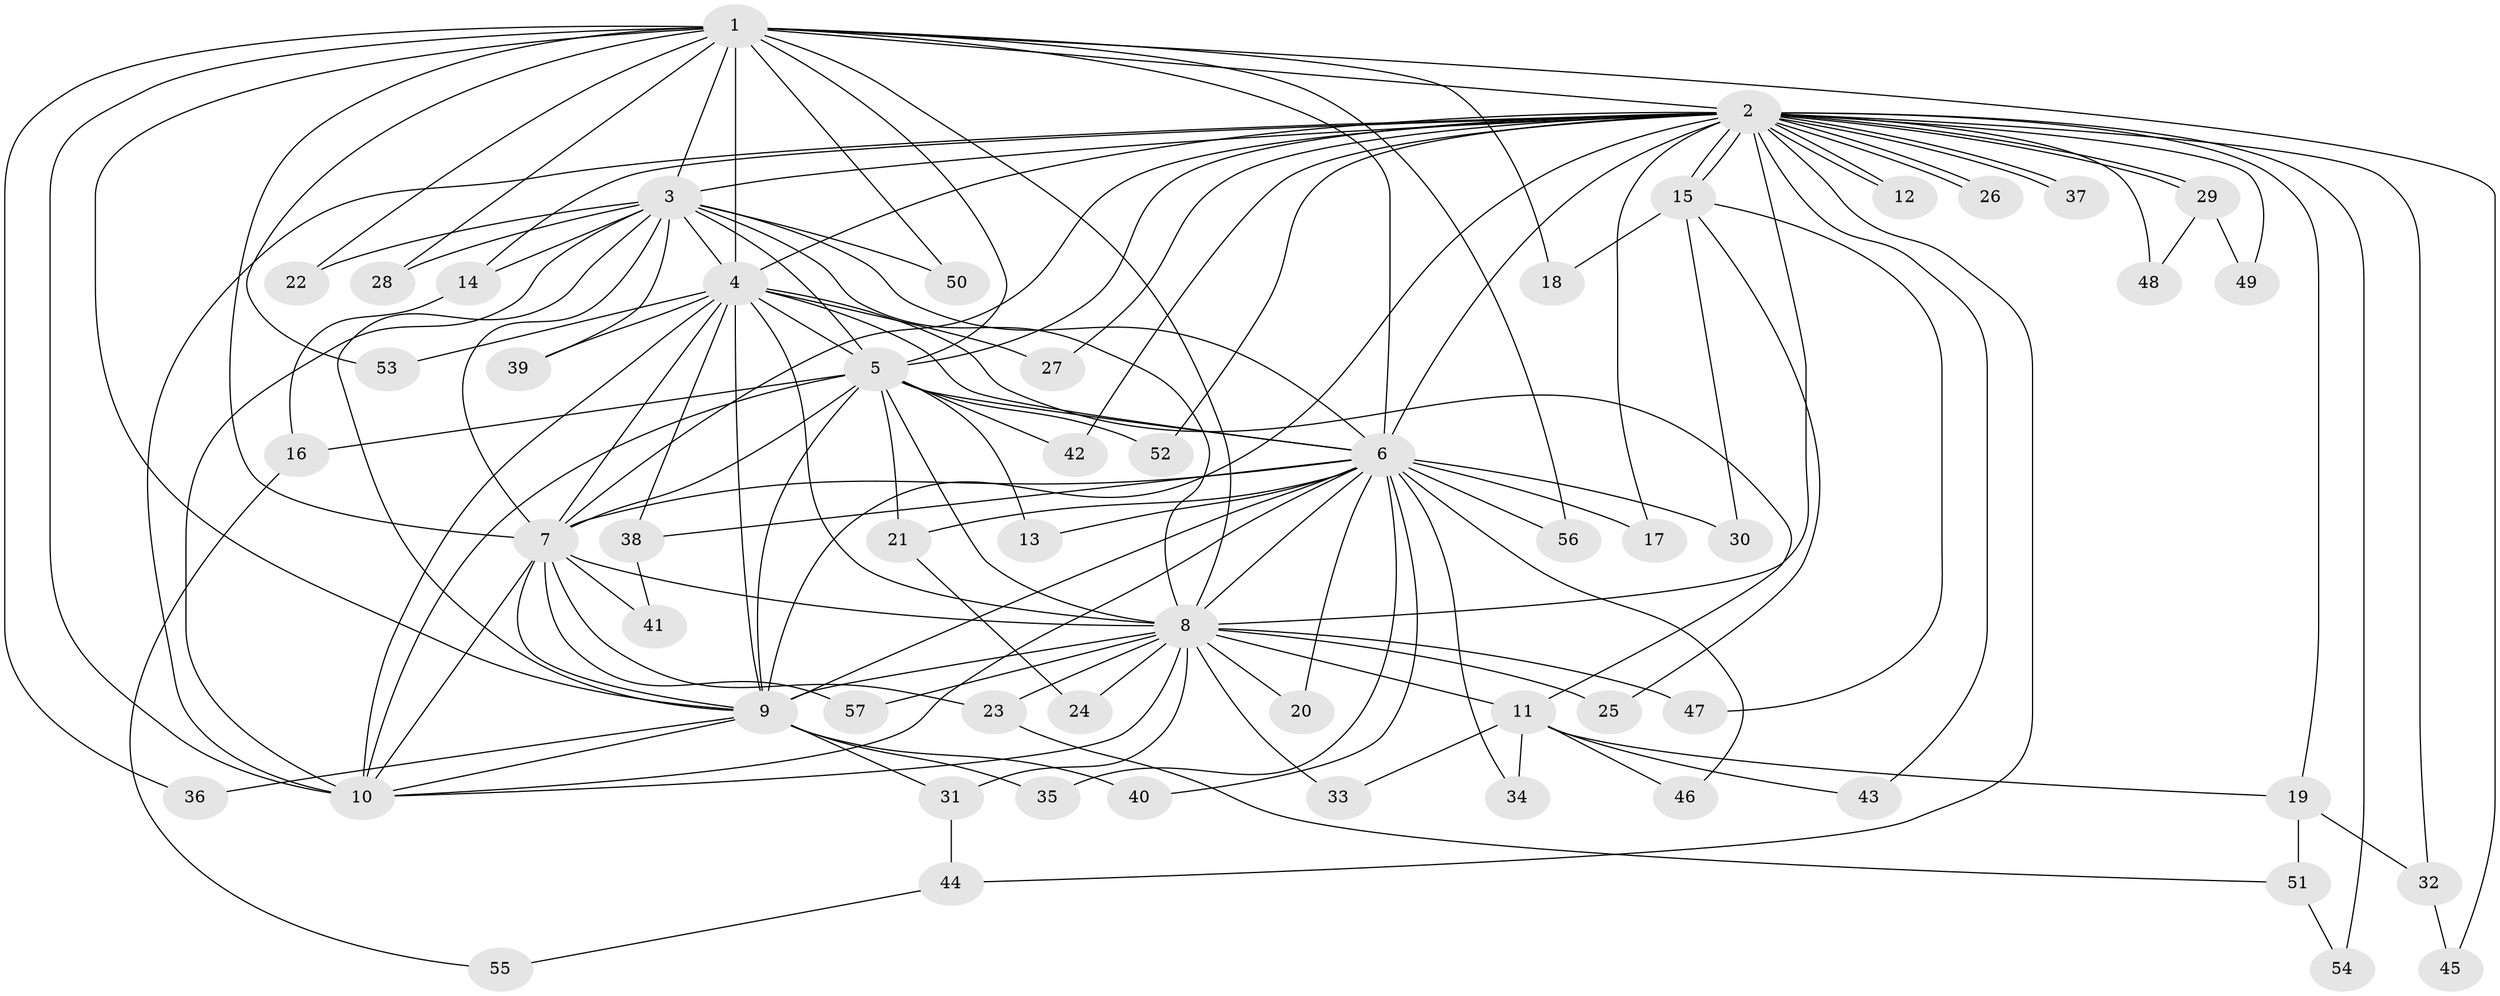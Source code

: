 // coarse degree distribution, {22: 0.022727272727272728, 30: 0.022727272727272728, 14: 0.045454545454545456, 11: 0.022727272727272728, 9: 0.022727272727272728, 6: 0.06818181818181818, 2: 0.5909090909090909, 4: 0.06818181818181818, 1: 0.022727272727272728, 3: 0.11363636363636363}
// Generated by graph-tools (version 1.1) at 2025/23/03/03/25 07:23:38]
// undirected, 57 vertices, 139 edges
graph export_dot {
graph [start="1"]
  node [color=gray90,style=filled];
  1;
  2;
  3;
  4;
  5;
  6;
  7;
  8;
  9;
  10;
  11;
  12;
  13;
  14;
  15;
  16;
  17;
  18;
  19;
  20;
  21;
  22;
  23;
  24;
  25;
  26;
  27;
  28;
  29;
  30;
  31;
  32;
  33;
  34;
  35;
  36;
  37;
  38;
  39;
  40;
  41;
  42;
  43;
  44;
  45;
  46;
  47;
  48;
  49;
  50;
  51;
  52;
  53;
  54;
  55;
  56;
  57;
  1 -- 2;
  1 -- 3;
  1 -- 4;
  1 -- 5;
  1 -- 6;
  1 -- 7;
  1 -- 8;
  1 -- 9;
  1 -- 10;
  1 -- 18;
  1 -- 22;
  1 -- 28;
  1 -- 36;
  1 -- 45;
  1 -- 50;
  1 -- 53;
  1 -- 56;
  2 -- 3;
  2 -- 4;
  2 -- 5;
  2 -- 6;
  2 -- 7;
  2 -- 8;
  2 -- 9;
  2 -- 10;
  2 -- 12;
  2 -- 12;
  2 -- 14;
  2 -- 15;
  2 -- 15;
  2 -- 17;
  2 -- 19;
  2 -- 26;
  2 -- 26;
  2 -- 27;
  2 -- 29;
  2 -- 29;
  2 -- 32;
  2 -- 37;
  2 -- 37;
  2 -- 42;
  2 -- 43;
  2 -- 44;
  2 -- 48;
  2 -- 49;
  2 -- 52;
  2 -- 54;
  3 -- 4;
  3 -- 5;
  3 -- 6;
  3 -- 7;
  3 -- 8;
  3 -- 9;
  3 -- 10;
  3 -- 14;
  3 -- 22;
  3 -- 28;
  3 -- 39;
  3 -- 50;
  4 -- 5;
  4 -- 6;
  4 -- 7;
  4 -- 8;
  4 -- 9;
  4 -- 10;
  4 -- 11;
  4 -- 27;
  4 -- 38;
  4 -- 39;
  4 -- 53;
  5 -- 6;
  5 -- 7;
  5 -- 8;
  5 -- 9;
  5 -- 10;
  5 -- 13;
  5 -- 16;
  5 -- 21;
  5 -- 42;
  5 -- 52;
  6 -- 7;
  6 -- 8;
  6 -- 9;
  6 -- 10;
  6 -- 13;
  6 -- 17;
  6 -- 20;
  6 -- 21;
  6 -- 30;
  6 -- 34;
  6 -- 35;
  6 -- 38;
  6 -- 40;
  6 -- 46;
  6 -- 56;
  7 -- 8;
  7 -- 9;
  7 -- 10;
  7 -- 23;
  7 -- 41;
  7 -- 57;
  8 -- 9;
  8 -- 10;
  8 -- 11;
  8 -- 20;
  8 -- 23;
  8 -- 24;
  8 -- 25;
  8 -- 31;
  8 -- 33;
  8 -- 47;
  8 -- 57;
  9 -- 10;
  9 -- 31;
  9 -- 35;
  9 -- 36;
  9 -- 40;
  11 -- 19;
  11 -- 33;
  11 -- 34;
  11 -- 43;
  11 -- 46;
  14 -- 16;
  15 -- 18;
  15 -- 25;
  15 -- 30;
  15 -- 47;
  16 -- 55;
  19 -- 32;
  19 -- 51;
  21 -- 24;
  23 -- 51;
  29 -- 48;
  29 -- 49;
  31 -- 44;
  32 -- 45;
  38 -- 41;
  44 -- 55;
  51 -- 54;
}
